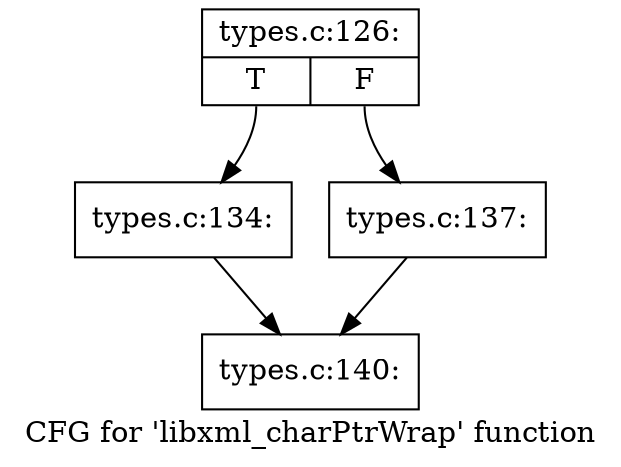 digraph "CFG for 'libxml_charPtrWrap' function" {
	label="CFG for 'libxml_charPtrWrap' function";

	Node0x432f2f0 [shape=record,label="{types.c:126:|{<s0>T|<s1>F}}"];
	Node0x432f2f0:s0 -> Node0x431bf50;
	Node0x432f2f0:s1 -> Node0x432ed70;
	Node0x431bf50 [shape=record,label="{types.c:134:}"];
	Node0x431bf50 -> Node0x3d4e270;
	Node0x432ed70 [shape=record,label="{types.c:137:}"];
	Node0x432ed70 -> Node0x3d4e270;
	Node0x3d4e270 [shape=record,label="{types.c:140:}"];
}
